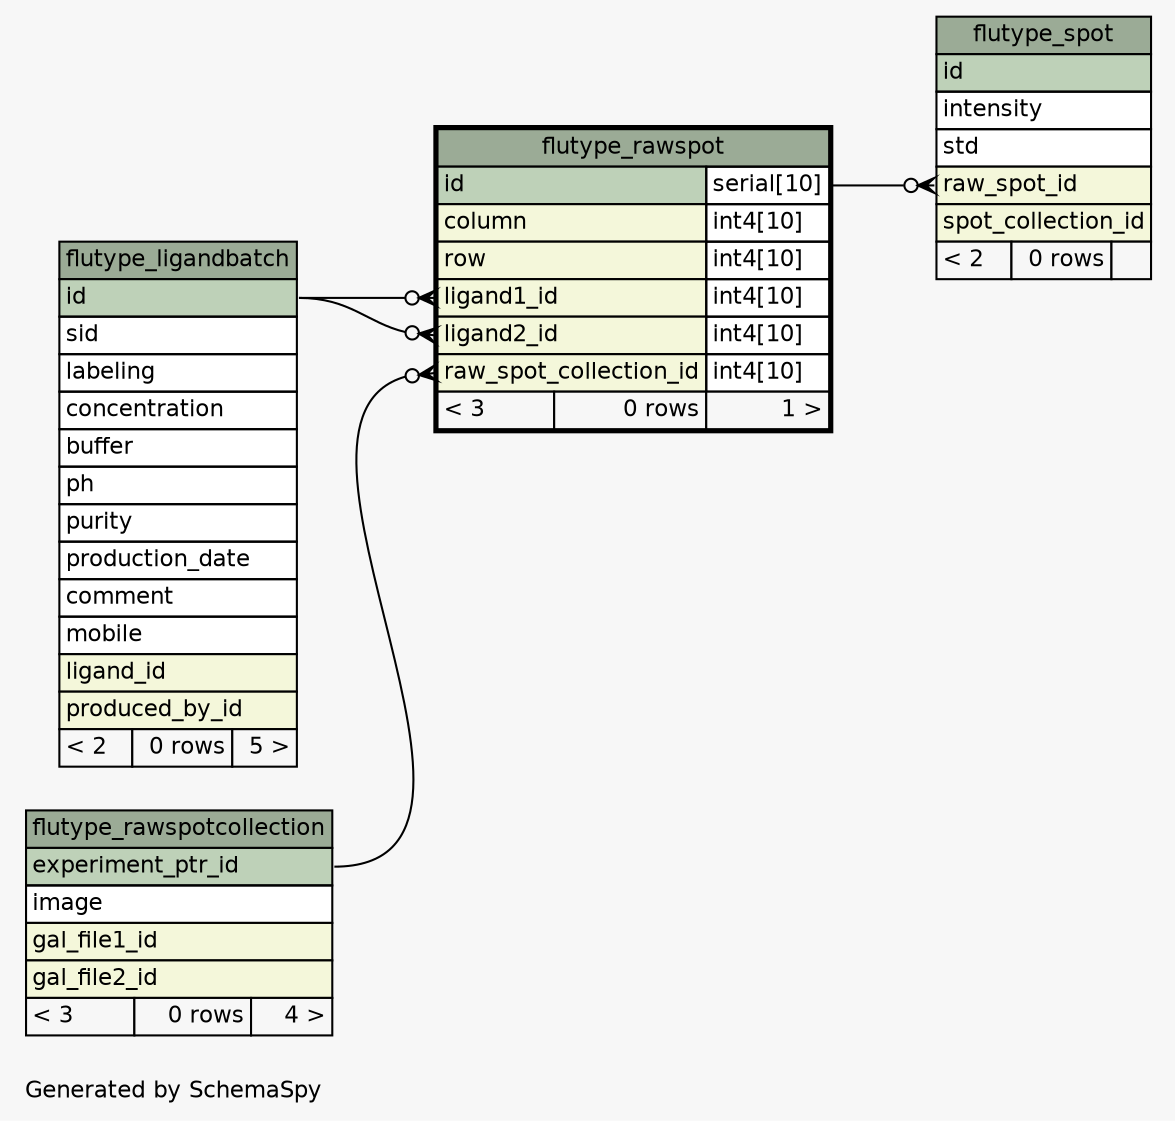 // dot 2.38.0 on Linux 4.4.0-89-generic
// SchemaSpy rev 590
digraph "oneDegreeRelationshipsDiagram" {
  graph [
    rankdir="RL"
    bgcolor="#f7f7f7"
    label="\nGenerated by SchemaSpy"
    labeljust="l"
    nodesep="0.18"
    ranksep="0.46"
    fontname="Helvetica"
    fontsize="11"
  ];
  node [
    fontname="Helvetica"
    fontsize="11"
    shape="plaintext"
  ];
  edge [
    arrowsize="0.8"
  ];
  "flutype_rawspot":"ligand1_id":w -> "flutype_ligandbatch":"id":e [arrowhead=none dir=back arrowtail=crowodot];
  "flutype_rawspot":"ligand2_id":w -> "flutype_ligandbatch":"id":e [arrowhead=none dir=back arrowtail=crowodot];
  "flutype_rawspot":"raw_spot_collection_id":w -> "flutype_rawspotcollection":"experiment_ptr_id":e [arrowhead=none dir=back arrowtail=crowodot];
  "flutype_spot":"raw_spot_id":w -> "flutype_rawspot":"id.type":e [arrowhead=none dir=back arrowtail=crowodot];
  "flutype_ligandbatch" [
    label=<
    <TABLE BORDER="0" CELLBORDER="1" CELLSPACING="0" BGCOLOR="#ffffff">
      <TR><TD COLSPAN="3" BGCOLOR="#9bab96" ALIGN="CENTER">flutype_ligandbatch</TD></TR>
      <TR><TD PORT="id" COLSPAN="3" BGCOLOR="#bed1b8" ALIGN="LEFT">id</TD></TR>
      <TR><TD PORT="sid" COLSPAN="3" ALIGN="LEFT">sid</TD></TR>
      <TR><TD PORT="labeling" COLSPAN="3" ALIGN="LEFT">labeling</TD></TR>
      <TR><TD PORT="concentration" COLSPAN="3" ALIGN="LEFT">concentration</TD></TR>
      <TR><TD PORT="buffer" COLSPAN="3" ALIGN="LEFT">buffer</TD></TR>
      <TR><TD PORT="ph" COLSPAN="3" ALIGN="LEFT">ph</TD></TR>
      <TR><TD PORT="purity" COLSPAN="3" ALIGN="LEFT">purity</TD></TR>
      <TR><TD PORT="production_date" COLSPAN="3" ALIGN="LEFT">production_date</TD></TR>
      <TR><TD PORT="comment" COLSPAN="3" ALIGN="LEFT">comment</TD></TR>
      <TR><TD PORT="mobile" COLSPAN="3" ALIGN="LEFT">mobile</TD></TR>
      <TR><TD PORT="ligand_id" COLSPAN="3" BGCOLOR="#f4f7da" ALIGN="LEFT">ligand_id</TD></TR>
      <TR><TD PORT="produced_by_id" COLSPAN="3" BGCOLOR="#f4f7da" ALIGN="LEFT">produced_by_id</TD></TR>
      <TR><TD ALIGN="LEFT" BGCOLOR="#f7f7f7">&lt; 2</TD><TD ALIGN="RIGHT" BGCOLOR="#f7f7f7">0 rows</TD><TD ALIGN="RIGHT" BGCOLOR="#f7f7f7">5 &gt;</TD></TR>
    </TABLE>>
    URL="flutype_ligandbatch.html"
    tooltip="flutype_ligandbatch"
  ];
  "flutype_rawspot" [
    label=<
    <TABLE BORDER="2" CELLBORDER="1" CELLSPACING="0" BGCOLOR="#ffffff">
      <TR><TD COLSPAN="3" BGCOLOR="#9bab96" ALIGN="CENTER">flutype_rawspot</TD></TR>
      <TR><TD PORT="id" COLSPAN="2" BGCOLOR="#bed1b8" ALIGN="LEFT">id</TD><TD PORT="id.type" ALIGN="LEFT">serial[10]</TD></TR>
      <TR><TD PORT="column" COLSPAN="2" BGCOLOR="#f4f7da" ALIGN="LEFT">column</TD><TD PORT="column.type" ALIGN="LEFT">int4[10]</TD></TR>
      <TR><TD PORT="row" COLSPAN="2" BGCOLOR="#f4f7da" ALIGN="LEFT">row</TD><TD PORT="row.type" ALIGN="LEFT">int4[10]</TD></TR>
      <TR><TD PORT="ligand1_id" COLSPAN="2" BGCOLOR="#f4f7da" ALIGN="LEFT">ligand1_id</TD><TD PORT="ligand1_id.type" ALIGN="LEFT">int4[10]</TD></TR>
      <TR><TD PORT="ligand2_id" COLSPAN="2" BGCOLOR="#f4f7da" ALIGN="LEFT">ligand2_id</TD><TD PORT="ligand2_id.type" ALIGN="LEFT">int4[10]</TD></TR>
      <TR><TD PORT="raw_spot_collection_id" COLSPAN="2" BGCOLOR="#f4f7da" ALIGN="LEFT">raw_spot_collection_id</TD><TD PORT="raw_spot_collection_id.type" ALIGN="LEFT">int4[10]</TD></TR>
      <TR><TD ALIGN="LEFT" BGCOLOR="#f7f7f7">&lt; 3</TD><TD ALIGN="RIGHT" BGCOLOR="#f7f7f7">0 rows</TD><TD ALIGN="RIGHT" BGCOLOR="#f7f7f7">1 &gt;</TD></TR>
    </TABLE>>
    URL="flutype_rawspot.html"
    tooltip="flutype_rawspot"
  ];
  "flutype_rawspotcollection" [
    label=<
    <TABLE BORDER="0" CELLBORDER="1" CELLSPACING="0" BGCOLOR="#ffffff">
      <TR><TD COLSPAN="3" BGCOLOR="#9bab96" ALIGN="CENTER">flutype_rawspotcollection</TD></TR>
      <TR><TD PORT="experiment_ptr_id" COLSPAN="3" BGCOLOR="#bed1b8" ALIGN="LEFT">experiment_ptr_id</TD></TR>
      <TR><TD PORT="image" COLSPAN="3" ALIGN="LEFT">image</TD></TR>
      <TR><TD PORT="gal_file1_id" COLSPAN="3" BGCOLOR="#f4f7da" ALIGN="LEFT">gal_file1_id</TD></TR>
      <TR><TD PORT="gal_file2_id" COLSPAN="3" BGCOLOR="#f4f7da" ALIGN="LEFT">gal_file2_id</TD></TR>
      <TR><TD ALIGN="LEFT" BGCOLOR="#f7f7f7">&lt; 3</TD><TD ALIGN="RIGHT" BGCOLOR="#f7f7f7">0 rows</TD><TD ALIGN="RIGHT" BGCOLOR="#f7f7f7">4 &gt;</TD></TR>
    </TABLE>>
    URL="flutype_rawspotcollection.html"
    tooltip="flutype_rawspotcollection"
  ];
  "flutype_spot" [
    label=<
    <TABLE BORDER="0" CELLBORDER="1" CELLSPACING="0" BGCOLOR="#ffffff">
      <TR><TD COLSPAN="3" BGCOLOR="#9bab96" ALIGN="CENTER">flutype_spot</TD></TR>
      <TR><TD PORT="id" COLSPAN="3" BGCOLOR="#bed1b8" ALIGN="LEFT">id</TD></TR>
      <TR><TD PORT="intensity" COLSPAN="3" ALIGN="LEFT">intensity</TD></TR>
      <TR><TD PORT="std" COLSPAN="3" ALIGN="LEFT">std</TD></TR>
      <TR><TD PORT="raw_spot_id" COLSPAN="3" BGCOLOR="#f4f7da" ALIGN="LEFT">raw_spot_id</TD></TR>
      <TR><TD PORT="spot_collection_id" COLSPAN="3" BGCOLOR="#f4f7da" ALIGN="LEFT">spot_collection_id</TD></TR>
      <TR><TD ALIGN="LEFT" BGCOLOR="#f7f7f7">&lt; 2</TD><TD ALIGN="RIGHT" BGCOLOR="#f7f7f7">0 rows</TD><TD ALIGN="RIGHT" BGCOLOR="#f7f7f7">  </TD></TR>
    </TABLE>>
    URL="flutype_spot.html"
    tooltip="flutype_spot"
  ];
}
